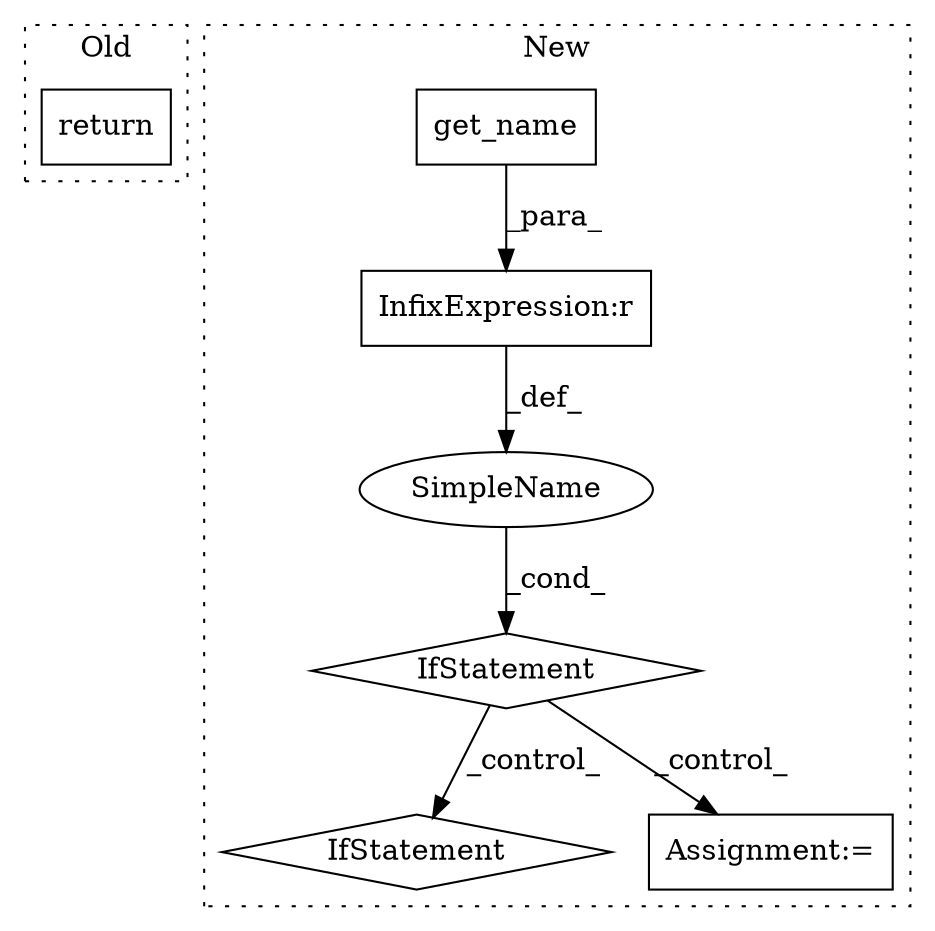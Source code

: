 digraph G {
subgraph cluster0 {
1 [label="return" a="41" s="3040" l="7" shape="box"];
label = "Old";
style="dotted";
}
subgraph cluster1 {
2 [label="get_name" a="32" s="2960" l="10" shape="box"];
3 [label="IfStatement" a="25" s="3149" l="39" shape="diamond"];
4 [label="SimpleName" a="42" s="" l="" shape="ellipse"];
5 [label="Assignment:=" a="7" s="3019" l="18" shape="box"];
6 [label="IfStatement" a="25" s="2951,2994" l="4,2" shape="diamond"];
7 [label="InfixExpression:r" a="27" s="2970" l="4" shape="box"];
label = "New";
style="dotted";
}
2 -> 7 [label="_para_"];
4 -> 6 [label="_cond_"];
6 -> 3 [label="_control_"];
6 -> 5 [label="_control_"];
7 -> 4 [label="_def_"];
}